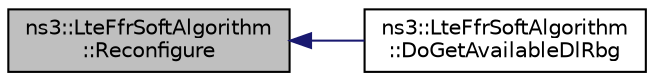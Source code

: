 digraph "ns3::LteFfrSoftAlgorithm::Reconfigure"
{
  edge [fontname="Helvetica",fontsize="10",labelfontname="Helvetica",labelfontsize="10"];
  node [fontname="Helvetica",fontsize="10",shape=record];
  rankdir="LR";
  Node1 [label="ns3::LteFfrSoftAlgorithm\l::Reconfigure",height=0.2,width=0.4,color="black", fillcolor="grey75", style="filled", fontcolor="black"];
  Node1 -> Node2 [dir="back",color="midnightblue",fontsize="10",style="solid"];
  Node2 [label="ns3::LteFfrSoftAlgorithm\l::DoGetAvailableDlRbg",height=0.2,width=0.4,color="black", fillcolor="white", style="filled",URL="$d3/d8c/classns3_1_1LteFfrSoftAlgorithm.html#ac137b396b2af6df7414b0d60f0626a2e",tooltip="Implementation of LteFfrSapProvider::GetAvailableDlRbg. "];
}

